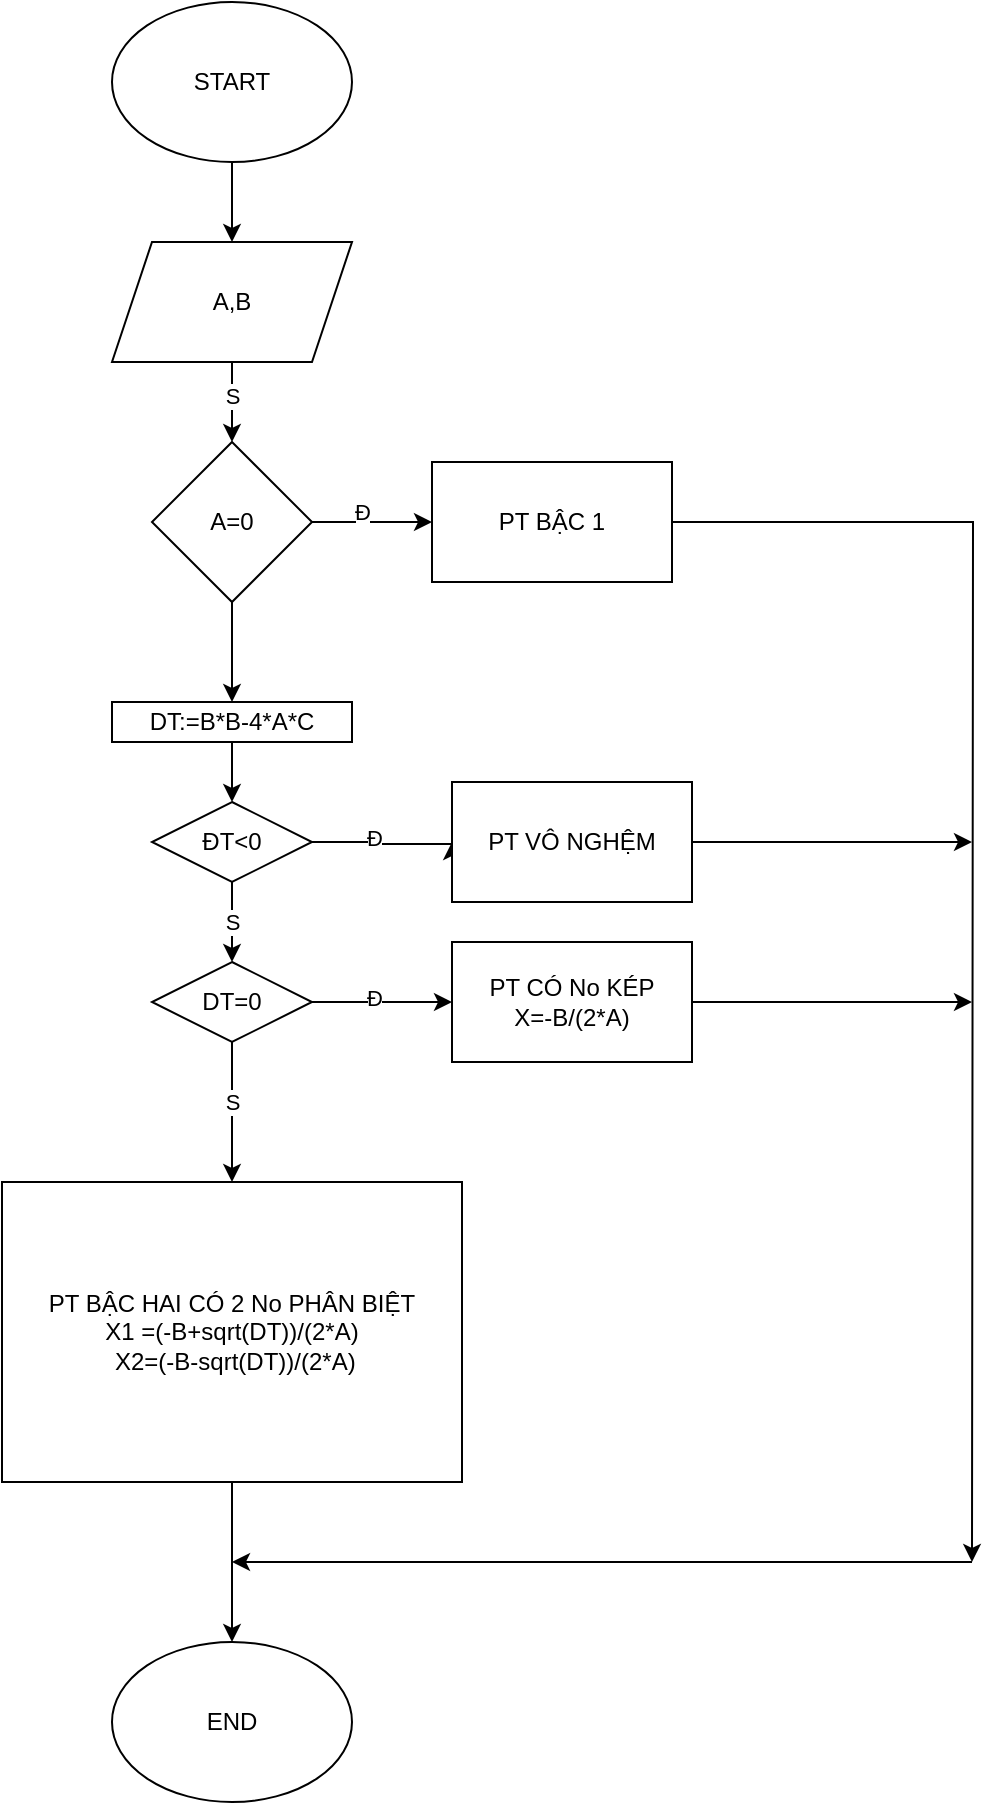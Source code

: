 <mxfile version="22.0.8" type="device">
  <diagram id="C5RBs43oDa-KdzZeNtuy" name="Page-1">
    <mxGraphModel dx="889" dy="507" grid="1" gridSize="10" guides="1" tooltips="1" connect="1" arrows="1" fold="1" page="1" pageScale="1" pageWidth="827" pageHeight="1169" math="0" shadow="0">
      <root>
        <mxCell id="WIyWlLk6GJQsqaUBKTNV-0" />
        <mxCell id="WIyWlLk6GJQsqaUBKTNV-1" parent="WIyWlLk6GJQsqaUBKTNV-0" />
        <mxCell id="wmoKeJSgMpS99HaVurko-1" style="edgeStyle=orthogonalEdgeStyle;rounded=0;orthogonalLoop=1;jettySize=auto;html=1;" edge="1" parent="WIyWlLk6GJQsqaUBKTNV-1" source="wmoKeJSgMpS99HaVurko-0">
          <mxGeometry relative="1" as="geometry">
            <mxPoint x="170" y="200" as="targetPoint" />
          </mxGeometry>
        </mxCell>
        <mxCell id="wmoKeJSgMpS99HaVurko-0" value="START" style="ellipse;whiteSpace=wrap;html=1;" vertex="1" parent="WIyWlLk6GJQsqaUBKTNV-1">
          <mxGeometry x="110" y="80" width="120" height="80" as="geometry" />
        </mxCell>
        <mxCell id="wmoKeJSgMpS99HaVurko-6" style="edgeStyle=orthogonalEdgeStyle;rounded=0;orthogonalLoop=1;jettySize=auto;html=1;" edge="1" parent="WIyWlLk6GJQsqaUBKTNV-1" source="wmoKeJSgMpS99HaVurko-2">
          <mxGeometry relative="1" as="geometry">
            <mxPoint x="170" y="300" as="targetPoint" />
          </mxGeometry>
        </mxCell>
        <mxCell id="wmoKeJSgMpS99HaVurko-22" value="S" style="edgeLabel;html=1;align=center;verticalAlign=middle;resizable=0;points=[];" vertex="1" connectable="0" parent="wmoKeJSgMpS99HaVurko-6">
          <mxGeometry x="-0.189" relative="1" as="geometry">
            <mxPoint as="offset" />
          </mxGeometry>
        </mxCell>
        <mxCell id="wmoKeJSgMpS99HaVurko-2" value="A,B" style="shape=parallelogram;perimeter=parallelogramPerimeter;whiteSpace=wrap;html=1;fixedSize=1;" vertex="1" parent="WIyWlLk6GJQsqaUBKTNV-1">
          <mxGeometry x="110" y="200" width="120" height="60" as="geometry" />
        </mxCell>
        <mxCell id="wmoKeJSgMpS99HaVurko-9" style="edgeStyle=orthogonalEdgeStyle;rounded=0;orthogonalLoop=1;jettySize=auto;html=1;" edge="1" parent="WIyWlLk6GJQsqaUBKTNV-1" source="wmoKeJSgMpS99HaVurko-8">
          <mxGeometry relative="1" as="geometry">
            <mxPoint x="270" y="340" as="targetPoint" />
          </mxGeometry>
        </mxCell>
        <mxCell id="wmoKeJSgMpS99HaVurko-11" value="Đ" style="edgeLabel;html=1;align=center;verticalAlign=middle;resizable=0;points=[];" vertex="1" connectable="0" parent="wmoKeJSgMpS99HaVurko-9">
          <mxGeometry x="-0.193" y="5" relative="1" as="geometry">
            <mxPoint as="offset" />
          </mxGeometry>
        </mxCell>
        <mxCell id="wmoKeJSgMpS99HaVurko-13" style="edgeStyle=orthogonalEdgeStyle;rounded=0;orthogonalLoop=1;jettySize=auto;html=1;" edge="1" parent="WIyWlLk6GJQsqaUBKTNV-1" source="wmoKeJSgMpS99HaVurko-8">
          <mxGeometry relative="1" as="geometry">
            <mxPoint x="170" y="430" as="targetPoint" />
          </mxGeometry>
        </mxCell>
        <mxCell id="wmoKeJSgMpS99HaVurko-8" value="A=0" style="rhombus;whiteSpace=wrap;html=1;" vertex="1" parent="WIyWlLk6GJQsqaUBKTNV-1">
          <mxGeometry x="130" y="300" width="80" height="80" as="geometry" />
        </mxCell>
        <mxCell id="wmoKeJSgMpS99HaVurko-12" style="edgeStyle=orthogonalEdgeStyle;rounded=0;orthogonalLoop=1;jettySize=auto;html=1;" edge="1" parent="WIyWlLk6GJQsqaUBKTNV-1" source="wmoKeJSgMpS99HaVurko-10">
          <mxGeometry relative="1" as="geometry">
            <mxPoint x="540" y="860" as="targetPoint" />
          </mxGeometry>
        </mxCell>
        <mxCell id="wmoKeJSgMpS99HaVurko-10" value="PT BẬC 1" style="rounded=0;whiteSpace=wrap;html=1;" vertex="1" parent="WIyWlLk6GJQsqaUBKTNV-1">
          <mxGeometry x="270" y="310" width="120" height="60" as="geometry" />
        </mxCell>
        <mxCell id="wmoKeJSgMpS99HaVurko-15" value="S" style="edgeStyle=orthogonalEdgeStyle;rounded=0;orthogonalLoop=1;jettySize=auto;html=1;" edge="1" parent="WIyWlLk6GJQsqaUBKTNV-1" source="wmoKeJSgMpS99HaVurko-14">
          <mxGeometry x="1" y="150" relative="1" as="geometry">
            <mxPoint x="170" y="480" as="targetPoint" />
            <mxPoint x="-150" y="141" as="offset" />
          </mxGeometry>
        </mxCell>
        <mxCell id="wmoKeJSgMpS99HaVurko-14" value="DT:=B*B-4*A*C" style="rounded=0;whiteSpace=wrap;html=1;" vertex="1" parent="WIyWlLk6GJQsqaUBKTNV-1">
          <mxGeometry x="110" y="430" width="120" height="20" as="geometry" />
        </mxCell>
        <mxCell id="wmoKeJSgMpS99HaVurko-18" value="S" style="edgeStyle=orthogonalEdgeStyle;rounded=0;orthogonalLoop=1;jettySize=auto;html=1;exitX=0.5;exitY=1;exitDx=0;exitDy=0;" edge="1" parent="WIyWlLk6GJQsqaUBKTNV-1" source="wmoKeJSgMpS99HaVurko-16">
          <mxGeometry relative="1" as="geometry">
            <mxPoint x="170" y="560" as="targetPoint" />
            <Array as="points">
              <mxPoint x="170" y="550" />
              <mxPoint x="170" y="550" />
            </Array>
          </mxGeometry>
        </mxCell>
        <mxCell id="wmoKeJSgMpS99HaVurko-23" style="edgeStyle=orthogonalEdgeStyle;rounded=0;orthogonalLoop=1;jettySize=auto;html=1;" edge="1" parent="WIyWlLk6GJQsqaUBKTNV-1" source="wmoKeJSgMpS99HaVurko-16">
          <mxGeometry relative="1" as="geometry">
            <mxPoint x="280" y="500" as="targetPoint" />
            <Array as="points">
              <mxPoint x="240" y="500" />
              <mxPoint x="280" y="501" />
            </Array>
          </mxGeometry>
        </mxCell>
        <mxCell id="wmoKeJSgMpS99HaVurko-25" value="Đ" style="edgeLabel;html=1;align=center;verticalAlign=middle;resizable=0;points=[];" vertex="1" connectable="0" parent="wmoKeJSgMpS99HaVurko-23">
          <mxGeometry x="-0.118" y="3" relative="1" as="geometry">
            <mxPoint as="offset" />
          </mxGeometry>
        </mxCell>
        <mxCell id="wmoKeJSgMpS99HaVurko-16" value="ĐT&amp;lt;0" style="rhombus;whiteSpace=wrap;html=1;" vertex="1" parent="WIyWlLk6GJQsqaUBKTNV-1">
          <mxGeometry x="130" y="480" width="80" height="40" as="geometry" />
        </mxCell>
        <mxCell id="wmoKeJSgMpS99HaVurko-24" style="edgeStyle=orthogonalEdgeStyle;rounded=0;orthogonalLoop=1;jettySize=auto;html=1;exitX=1;exitY=0.5;exitDx=0;exitDy=0;" edge="1" parent="WIyWlLk6GJQsqaUBKTNV-1" source="wmoKeJSgMpS99HaVurko-19">
          <mxGeometry relative="1" as="geometry">
            <mxPoint x="280" y="580" as="targetPoint" />
          </mxGeometry>
        </mxCell>
        <mxCell id="wmoKeJSgMpS99HaVurko-26" value="Đ" style="edgeLabel;html=1;align=center;verticalAlign=middle;resizable=0;points=[];" vertex="1" connectable="0" parent="wmoKeJSgMpS99HaVurko-24">
          <mxGeometry x="-0.137" y="2" relative="1" as="geometry">
            <mxPoint as="offset" />
          </mxGeometry>
        </mxCell>
        <mxCell id="wmoKeJSgMpS99HaVurko-29" style="edgeStyle=orthogonalEdgeStyle;rounded=0;orthogonalLoop=1;jettySize=auto;html=1;" edge="1" parent="WIyWlLk6GJQsqaUBKTNV-1" source="wmoKeJSgMpS99HaVurko-19">
          <mxGeometry relative="1" as="geometry">
            <mxPoint x="170" y="670" as="targetPoint" />
          </mxGeometry>
        </mxCell>
        <mxCell id="wmoKeJSgMpS99HaVurko-30" value="S" style="edgeLabel;html=1;align=center;verticalAlign=middle;resizable=0;points=[];" vertex="1" connectable="0" parent="wmoKeJSgMpS99HaVurko-29">
          <mxGeometry x="-0.147" relative="1" as="geometry">
            <mxPoint as="offset" />
          </mxGeometry>
        </mxCell>
        <mxCell id="wmoKeJSgMpS99HaVurko-19" value="DT=0" style="rhombus;whiteSpace=wrap;html=1;" vertex="1" parent="WIyWlLk6GJQsqaUBKTNV-1">
          <mxGeometry x="130" y="560" width="80" height="40" as="geometry" />
        </mxCell>
        <mxCell id="wmoKeJSgMpS99HaVurko-20" style="edgeStyle=orthogonalEdgeStyle;rounded=0;orthogonalLoop=1;jettySize=auto;html=1;exitX=0.5;exitY=1;exitDx=0;exitDy=0;" edge="1" parent="WIyWlLk6GJQsqaUBKTNV-1" source="wmoKeJSgMpS99HaVurko-16" target="wmoKeJSgMpS99HaVurko-16">
          <mxGeometry relative="1" as="geometry" />
        </mxCell>
        <mxCell id="wmoKeJSgMpS99HaVurko-21" style="edgeStyle=orthogonalEdgeStyle;rounded=0;orthogonalLoop=1;jettySize=auto;html=1;exitX=0.5;exitY=1;exitDx=0;exitDy=0;" edge="1" parent="WIyWlLk6GJQsqaUBKTNV-1" source="wmoKeJSgMpS99HaVurko-14" target="wmoKeJSgMpS99HaVurko-14">
          <mxGeometry relative="1" as="geometry" />
        </mxCell>
        <mxCell id="wmoKeJSgMpS99HaVurko-34" style="edgeStyle=orthogonalEdgeStyle;rounded=0;orthogonalLoop=1;jettySize=auto;html=1;" edge="1" parent="WIyWlLk6GJQsqaUBKTNV-1" source="wmoKeJSgMpS99HaVurko-27">
          <mxGeometry relative="1" as="geometry">
            <mxPoint x="540" y="500" as="targetPoint" />
          </mxGeometry>
        </mxCell>
        <mxCell id="wmoKeJSgMpS99HaVurko-27" value="PT VÔ NGHỆM" style="rounded=0;whiteSpace=wrap;html=1;" vertex="1" parent="WIyWlLk6GJQsqaUBKTNV-1">
          <mxGeometry x="280" y="470" width="120" height="60" as="geometry" />
        </mxCell>
        <mxCell id="wmoKeJSgMpS99HaVurko-35" style="edgeStyle=orthogonalEdgeStyle;rounded=0;orthogonalLoop=1;jettySize=auto;html=1;" edge="1" parent="WIyWlLk6GJQsqaUBKTNV-1" source="wmoKeJSgMpS99HaVurko-28">
          <mxGeometry relative="1" as="geometry">
            <mxPoint x="540" y="580" as="targetPoint" />
          </mxGeometry>
        </mxCell>
        <mxCell id="wmoKeJSgMpS99HaVurko-28" value="PT CÓ No KÉP&lt;br&gt;X=-B/(2*A)" style="rounded=0;whiteSpace=wrap;html=1;" vertex="1" parent="WIyWlLk6GJQsqaUBKTNV-1">
          <mxGeometry x="280" y="550" width="120" height="60" as="geometry" />
        </mxCell>
        <mxCell id="wmoKeJSgMpS99HaVurko-33" style="edgeStyle=orthogonalEdgeStyle;rounded=0;orthogonalLoop=1;jettySize=auto;html=1;" edge="1" parent="WIyWlLk6GJQsqaUBKTNV-1" source="wmoKeJSgMpS99HaVurko-31">
          <mxGeometry relative="1" as="geometry">
            <mxPoint x="170" y="900" as="targetPoint" />
          </mxGeometry>
        </mxCell>
        <mxCell id="wmoKeJSgMpS99HaVurko-31" value="PT BẬC HAI CÓ 2 No PHÂN BIỆT&lt;br&gt;X1 =(-B+sqrt(DT))/(2*A)&lt;br&gt;&amp;nbsp;X2=(-B-sqrt(DT))/(2*A)" style="rounded=0;whiteSpace=wrap;html=1;" vertex="1" parent="WIyWlLk6GJQsqaUBKTNV-1">
          <mxGeometry x="55" y="670" width="230" height="150" as="geometry" />
        </mxCell>
        <mxCell id="wmoKeJSgMpS99HaVurko-36" value="" style="endArrow=classic;html=1;rounded=0;" edge="1" parent="WIyWlLk6GJQsqaUBKTNV-1">
          <mxGeometry width="50" height="50" relative="1" as="geometry">
            <mxPoint x="540" y="860" as="sourcePoint" />
            <mxPoint x="170" y="860" as="targetPoint" />
          </mxGeometry>
        </mxCell>
        <mxCell id="wmoKeJSgMpS99HaVurko-37" value="END" style="ellipse;whiteSpace=wrap;html=1;" vertex="1" parent="WIyWlLk6GJQsqaUBKTNV-1">
          <mxGeometry x="110" y="900" width="120" height="80" as="geometry" />
        </mxCell>
      </root>
    </mxGraphModel>
  </diagram>
</mxfile>

